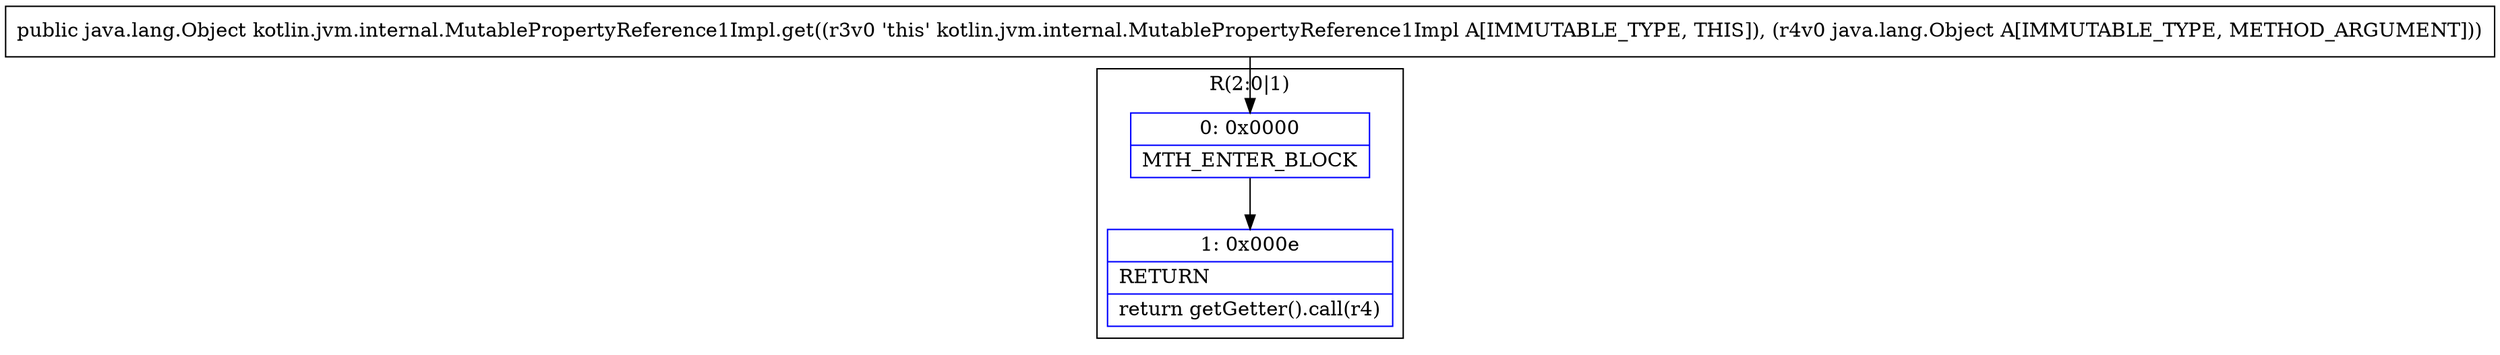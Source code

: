 digraph "CFG forkotlin.jvm.internal.MutablePropertyReference1Impl.get(Ljava\/lang\/Object;)Ljava\/lang\/Object;" {
subgraph cluster_Region_1574164688 {
label = "R(2:0|1)";
node [shape=record,color=blue];
Node_0 [shape=record,label="{0\:\ 0x0000|MTH_ENTER_BLOCK\l}"];
Node_1 [shape=record,label="{1\:\ 0x000e|RETURN\l|return getGetter().call(r4)\l}"];
}
MethodNode[shape=record,label="{public java.lang.Object kotlin.jvm.internal.MutablePropertyReference1Impl.get((r3v0 'this' kotlin.jvm.internal.MutablePropertyReference1Impl A[IMMUTABLE_TYPE, THIS]), (r4v0 java.lang.Object A[IMMUTABLE_TYPE, METHOD_ARGUMENT])) }"];
MethodNode -> Node_0;
Node_0 -> Node_1;
}

